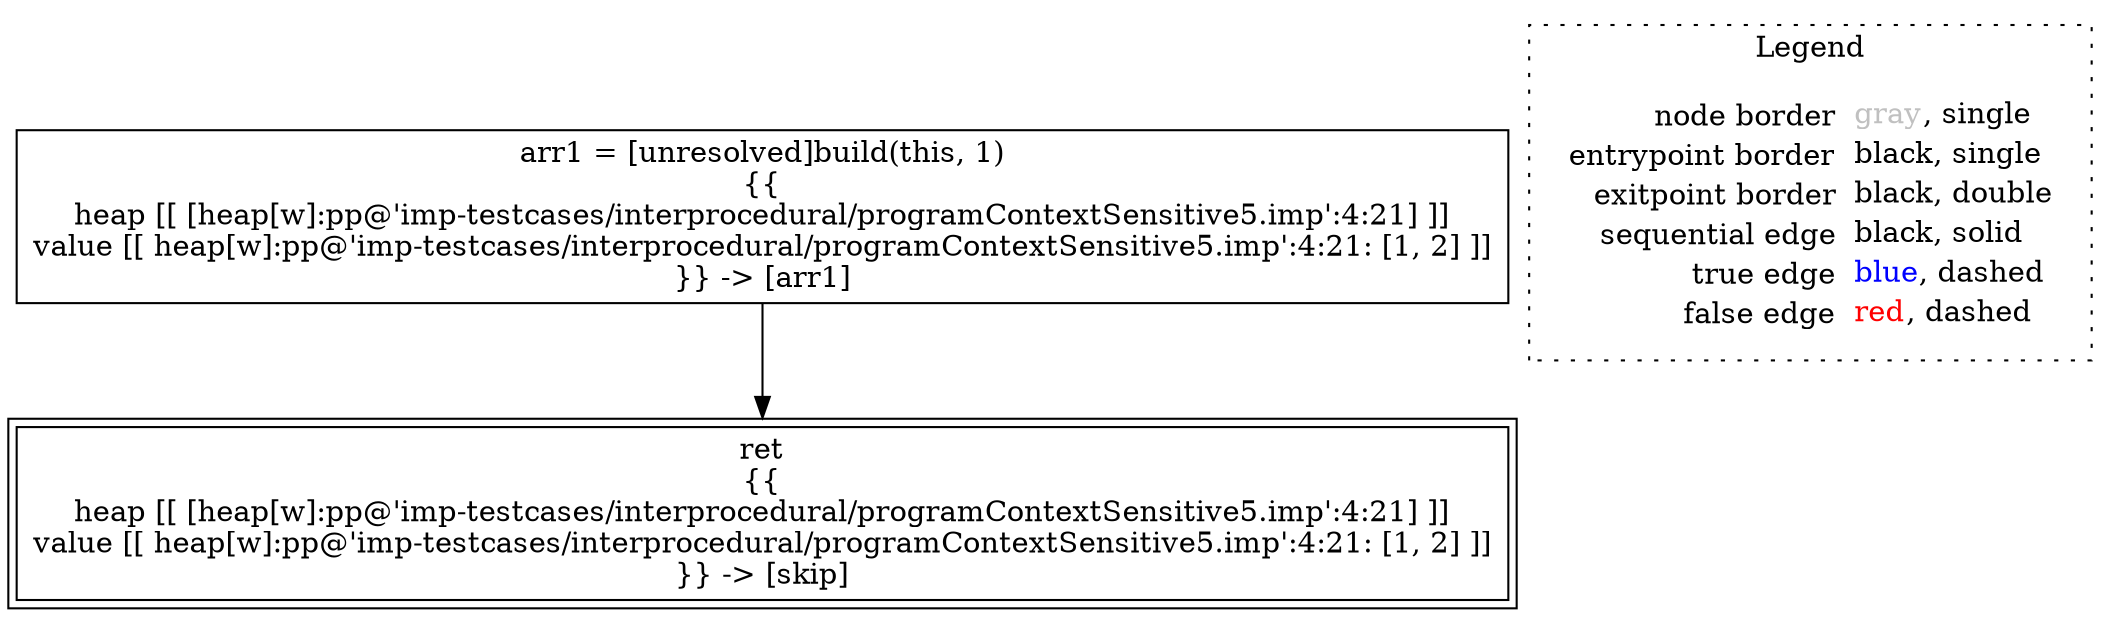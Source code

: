 digraph {
	"node0" [shape="rect",color="black",label=<arr1 = [unresolved]build(this, 1)<BR/>{{<BR/>heap [[ [heap[w]:pp@'imp-testcases/interprocedural/programContextSensitive5.imp':4:21] ]]<BR/>value [[ heap[w]:pp@'imp-testcases/interprocedural/programContextSensitive5.imp':4:21: [1, 2] ]]<BR/>}} -&gt; [arr1]>];
	"node1" [shape="rect",color="black",peripheries="2",label=<ret<BR/>{{<BR/>heap [[ [heap[w]:pp@'imp-testcases/interprocedural/programContextSensitive5.imp':4:21] ]]<BR/>value [[ heap[w]:pp@'imp-testcases/interprocedural/programContextSensitive5.imp':4:21: [1, 2] ]]<BR/>}} -&gt; [skip]>];
	"node0" -> "node1" [color="black"];
subgraph cluster_legend {
	label="Legend";
	style=dotted;
	node [shape=plaintext];
	"legend" [label=<<table border="0" cellpadding="2" cellspacing="0" cellborder="0"><tr><td align="right">node border&nbsp;</td><td align="left"><font color="gray">gray</font>, single</td></tr><tr><td align="right">entrypoint border&nbsp;</td><td align="left"><font color="black">black</font>, single</td></tr><tr><td align="right">exitpoint border&nbsp;</td><td align="left"><font color="black">black</font>, double</td></tr><tr><td align="right">sequential edge&nbsp;</td><td align="left"><font color="black">black</font>, solid</td></tr><tr><td align="right">true edge&nbsp;</td><td align="left"><font color="blue">blue</font>, dashed</td></tr><tr><td align="right">false edge&nbsp;</td><td align="left"><font color="red">red</font>, dashed</td></tr></table>>];
}

}
